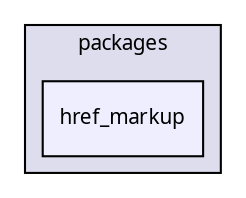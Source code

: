 digraph "packages/gui/packages/href_markup/" {
  compound=true
  node [ fontsize="10", fontname="FreeSans.ttf"];
  edge [ labelfontsize="10", labelfontname="FreeSans.ttf"];
  subgraph clusterdir_22da140b0ceba9af8df63b75c08d8cba {
    graph [ bgcolor="#ddddee", pencolor="black", label="packages" fontname="FreeSans.ttf", fontsize="10", URL="dir_22da140b0ceba9af8df63b75c08d8cba.html"]
  dir_a32ab29a685f187bf8e7e7fcf8c7b16e [shape=box, label="href_markup", style="filled", fillcolor="#eeeeff", pencolor="black", URL="dir_a32ab29a685f187bf8e7e7fcf8c7b16e.html"];
  }
}
